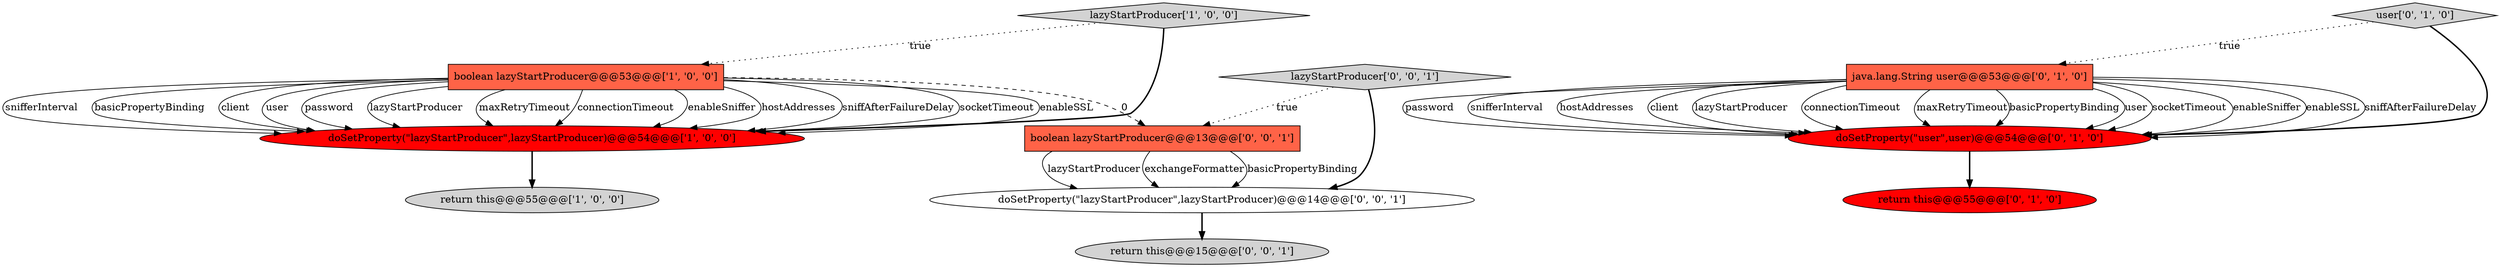 digraph {
1 [style = filled, label = "doSetProperty(\"lazyStartProducer\",lazyStartProducer)@@@54@@@['1', '0', '0']", fillcolor = red, shape = ellipse image = "AAA1AAABBB1BBB"];
3 [style = filled, label = "boolean lazyStartProducer@@@53@@@['1', '0', '0']", fillcolor = tomato, shape = box image = "AAA1AAABBB1BBB"];
0 [style = filled, label = "lazyStartProducer['1', '0', '0']", fillcolor = lightgray, shape = diamond image = "AAA0AAABBB1BBB"];
6 [style = filled, label = "java.lang.String user@@@53@@@['0', '1', '0']", fillcolor = tomato, shape = box image = "AAA1AAABBB2BBB"];
10 [style = filled, label = "doSetProperty(\"lazyStartProducer\",lazyStartProducer)@@@14@@@['0', '0', '1']", fillcolor = white, shape = ellipse image = "AAA0AAABBB3BBB"];
11 [style = filled, label = "lazyStartProducer['0', '0', '1']", fillcolor = lightgray, shape = diamond image = "AAA0AAABBB3BBB"];
8 [style = filled, label = "boolean lazyStartProducer@@@13@@@['0', '0', '1']", fillcolor = tomato, shape = box image = "AAA0AAABBB3BBB"];
5 [style = filled, label = "doSetProperty(\"user\",user)@@@54@@@['0', '1', '0']", fillcolor = red, shape = ellipse image = "AAA1AAABBB2BBB"];
7 [style = filled, label = "user['0', '1', '0']", fillcolor = lightgray, shape = diamond image = "AAA0AAABBB2BBB"];
2 [style = filled, label = "return this@@@55@@@['1', '0', '0']", fillcolor = lightgray, shape = ellipse image = "AAA0AAABBB1BBB"];
9 [style = filled, label = "return this@@@15@@@['0', '0', '1']", fillcolor = lightgray, shape = ellipse image = "AAA0AAABBB3BBB"];
4 [style = filled, label = "return this@@@55@@@['0', '1', '0']", fillcolor = red, shape = ellipse image = "AAA1AAABBB2BBB"];
6->5 [style = solid, label="password"];
3->1 [style = solid, label="enableSniffer"];
7->6 [style = dotted, label="true"];
3->1 [style = solid, label="hostAddresses"];
6->5 [style = solid, label="snifferInterval"];
6->5 [style = solid, label="hostAddresses"];
6->5 [style = solid, label="client"];
6->5 [style = solid, label="lazyStartProducer"];
3->1 [style = solid, label="sniffAfterFailureDelay"];
6->5 [style = solid, label="connectionTimeout"];
3->1 [style = solid, label="socketTimeout"];
8->10 [style = solid, label="exchangeFormatter"];
6->5 [style = solid, label="maxRetryTimeout"];
3->1 [style = solid, label="enableSSL"];
6->5 [style = solid, label="basicPropertyBinding"];
6->5 [style = solid, label="user"];
3->1 [style = solid, label="snifferInterval"];
7->5 [style = bold, label=""];
6->5 [style = solid, label="socketTimeout"];
11->10 [style = bold, label=""];
0->1 [style = bold, label=""];
3->1 [style = solid, label="basicPropertyBinding"];
8->10 [style = solid, label="basicPropertyBinding"];
5->4 [style = bold, label=""];
3->1 [style = solid, label="client"];
3->8 [style = dashed, label="0"];
3->1 [style = solid, label="user"];
3->1 [style = solid, label="password"];
1->2 [style = bold, label=""];
10->9 [style = bold, label=""];
0->3 [style = dotted, label="true"];
11->8 [style = dotted, label="true"];
8->10 [style = solid, label="lazyStartProducer"];
6->5 [style = solid, label="enableSniffer"];
3->1 [style = solid, label="lazyStartProducer"];
6->5 [style = solid, label="enableSSL"];
3->1 [style = solid, label="maxRetryTimeout"];
3->1 [style = solid, label="connectionTimeout"];
6->5 [style = solid, label="sniffAfterFailureDelay"];
}
